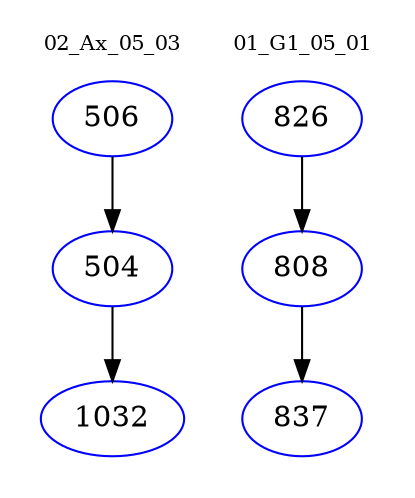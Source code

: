 digraph{
subgraph cluster_0 {
color = white
label = "02_Ax_05_03";
fontsize=10;
T0_506 [label="506", color="blue"]
T0_506 -> T0_504 [color="black"]
T0_504 [label="504", color="blue"]
T0_504 -> T0_1032 [color="black"]
T0_1032 [label="1032", color="blue"]
}
subgraph cluster_1 {
color = white
label = "01_G1_05_01";
fontsize=10;
T1_826 [label="826", color="blue"]
T1_826 -> T1_808 [color="black"]
T1_808 [label="808", color="blue"]
T1_808 -> T1_837 [color="black"]
T1_837 [label="837", color="blue"]
}
}
